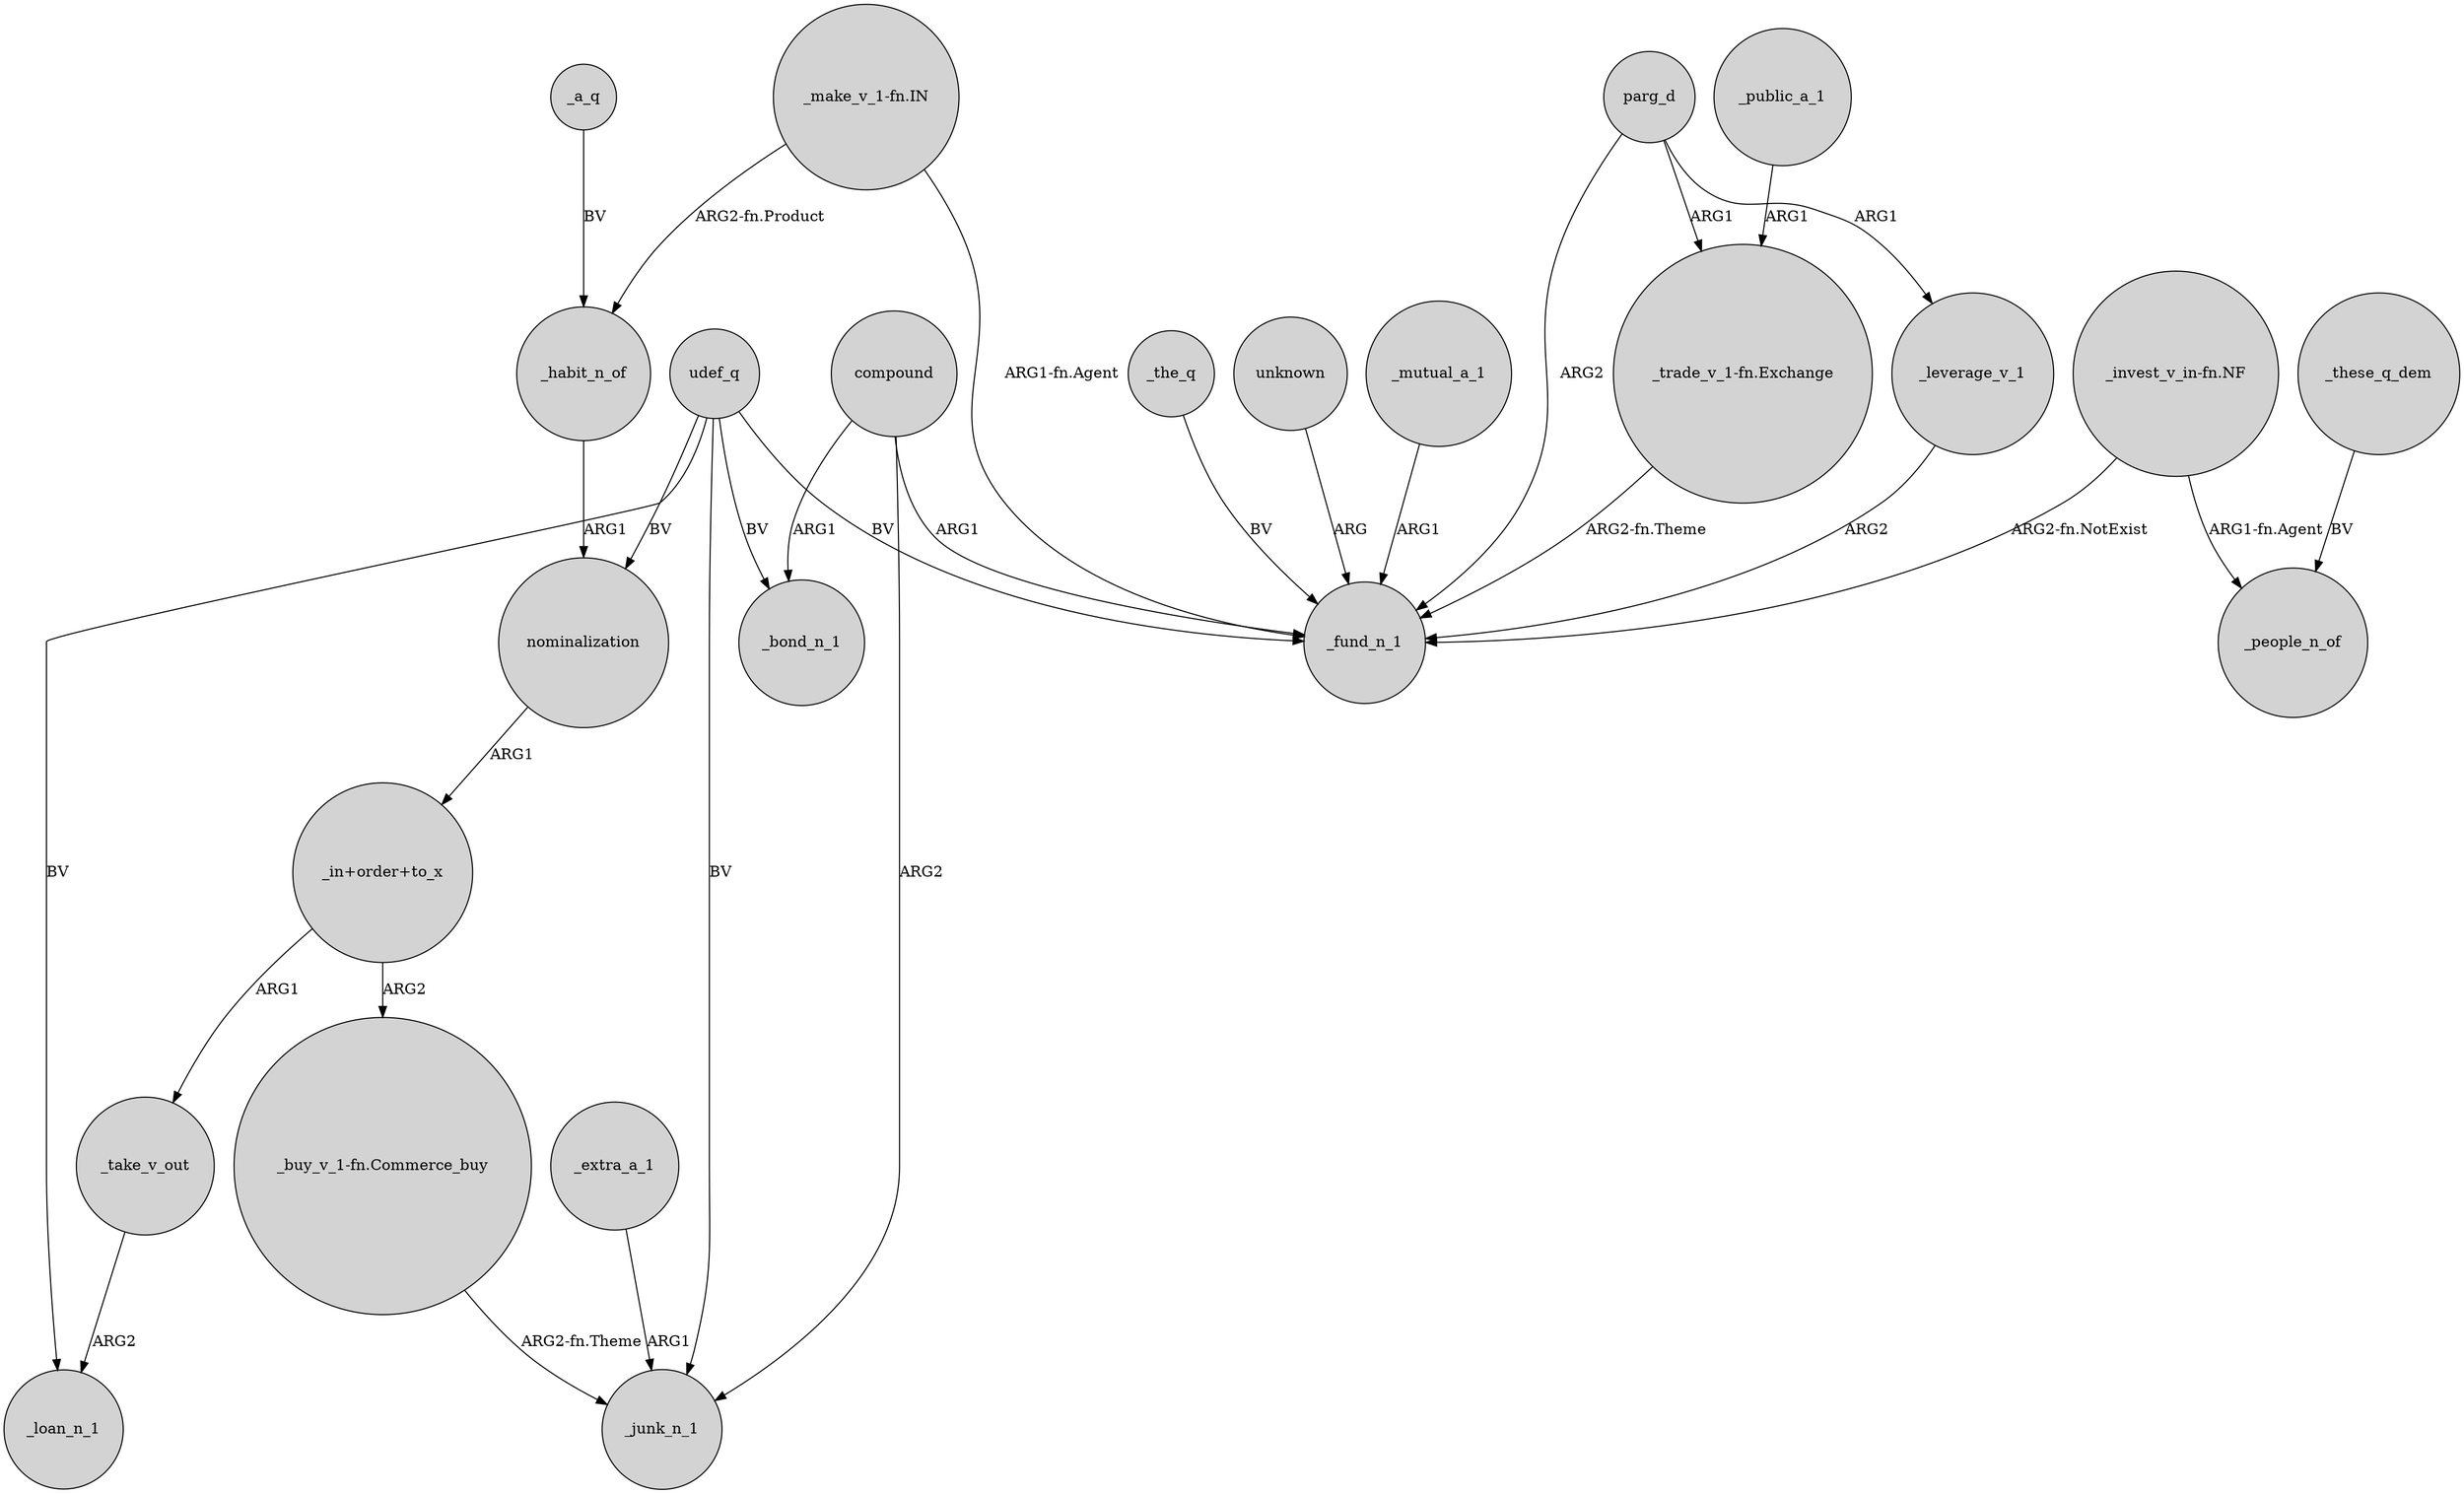 digraph {
	node [shape=circle style=filled]
	"_make_v_1-fn.IN" -> _habit_n_of [label="ARG2-fn.Product"]
	"_make_v_1-fn.IN" -> _fund_n_1 [label="ARG1-fn.Agent"]
	_mutual_a_1 -> _fund_n_1 [label=ARG1]
	parg_d -> "_trade_v_1-fn.Exchange" [label=ARG1]
	"_in+order+to_x" -> "_buy_v_1-fn.Commerce_buy" [label=ARG2]
	_these_q_dem -> _people_n_of [label=BV]
	_leverage_v_1 -> _fund_n_1 [label=ARG2]
	udef_q -> _loan_n_1 [label=BV]
	"_invest_v_in-fn.NF" -> _fund_n_1 [label="ARG2-fn.NotExist"]
	compound -> _bond_n_1 [label=ARG1]
	compound -> _junk_n_1 [label=ARG2]
	"_trade_v_1-fn.Exchange" -> _fund_n_1 [label="ARG2-fn.Theme"]
	parg_d -> _fund_n_1 [label=ARG2]
	"_in+order+to_x" -> _take_v_out [label=ARG1]
	_the_q -> _fund_n_1 [label=BV]
	udef_q -> _junk_n_1 [label=BV]
	parg_d -> _leverage_v_1 [label=ARG1]
	udef_q -> _bond_n_1 [label=BV]
	_habit_n_of -> nominalization [label=ARG1]
	_take_v_out -> _loan_n_1 [label=ARG2]
	nominalization -> "_in+order+to_x" [label=ARG1]
	"_buy_v_1-fn.Commerce_buy" -> _junk_n_1 [label="ARG2-fn.Theme"]
	udef_q -> _fund_n_1 [label=BV]
	udef_q -> nominalization [label=BV]
	_extra_a_1 -> _junk_n_1 [label=ARG1]
	_public_a_1 -> "_trade_v_1-fn.Exchange" [label=ARG1]
	_a_q -> _habit_n_of [label=BV]
	unknown -> _fund_n_1 [label=ARG]
	compound -> _fund_n_1 [label=ARG1]
	"_invest_v_in-fn.NF" -> _people_n_of [label="ARG1-fn.Agent"]
}
